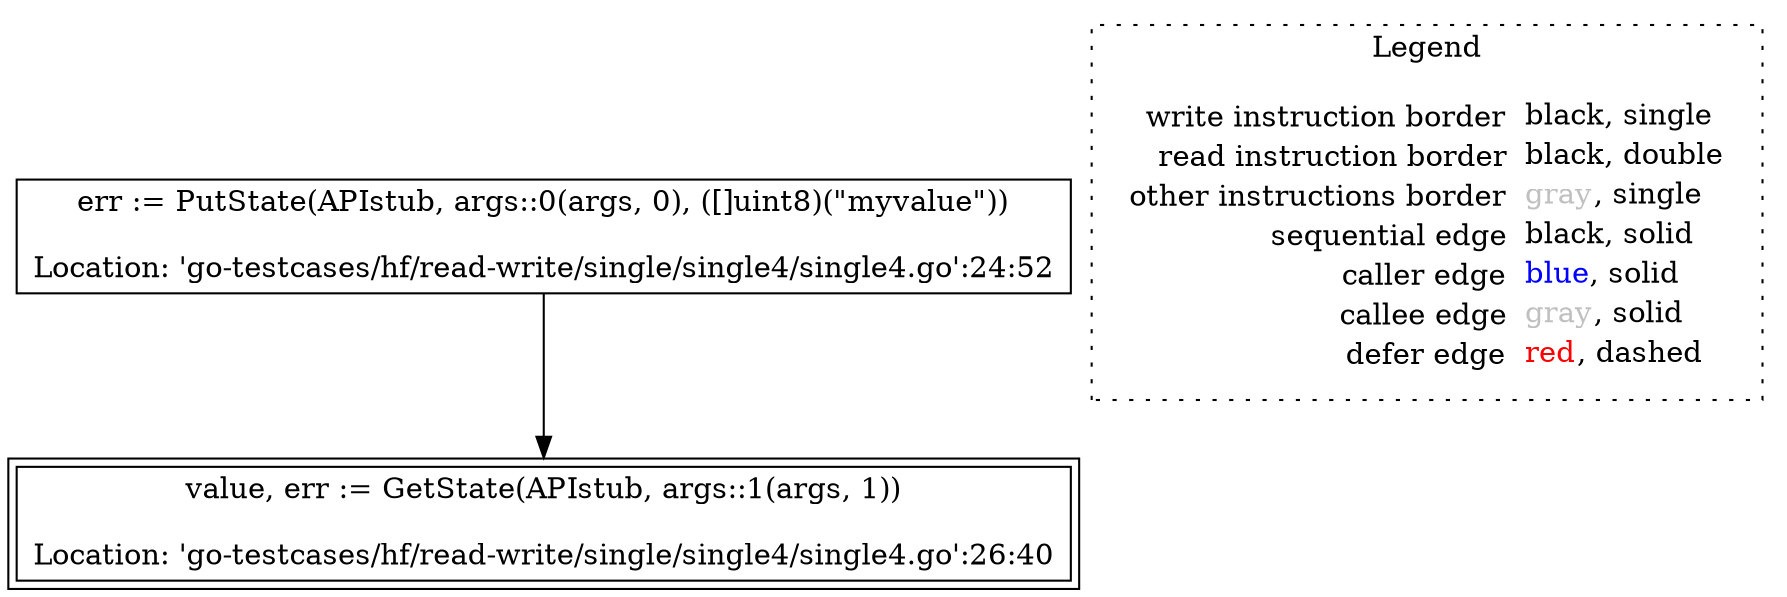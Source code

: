 digraph {
	"node0" [shape="rect",color="black",label=<err := PutState(APIstub, args::0(args, 0), ([]uint8)(&quot;myvalue&quot;))<BR/><BR/>Location: 'go-testcases/hf/read-write/single/single4/single4.go':24:52>];
	"node1" [shape="rect",color="black",peripheries="2",label=<value, err := GetState(APIstub, args::1(args, 1))<BR/><BR/>Location: 'go-testcases/hf/read-write/single/single4/single4.go':26:40>];
	"node0" -> "node1" [color="black"];
subgraph cluster_legend {
	label="Legend";
	style=dotted;
	node [shape=plaintext];
	"legend" [label=<<table border="0" cellpadding="2" cellspacing="0" cellborder="0"><tr><td align="right">write instruction border&nbsp;</td><td align="left"><font color="black">black</font>, single</td></tr><tr><td align="right">read instruction border&nbsp;</td><td align="left"><font color="black">black</font>, double</td></tr><tr><td align="right">other instructions border&nbsp;</td><td align="left"><font color="gray">gray</font>, single</td></tr><tr><td align="right">sequential edge&nbsp;</td><td align="left"><font color="black">black</font>, solid</td></tr><tr><td align="right">caller edge&nbsp;</td><td align="left"><font color="blue">blue</font>, solid</td></tr><tr><td align="right">callee edge&nbsp;</td><td align="left"><font color="gray">gray</font>, solid</td></tr><tr><td align="right">defer edge&nbsp;</td><td align="left"><font color="red">red</font>, dashed</td></tr></table>>];
}

}
